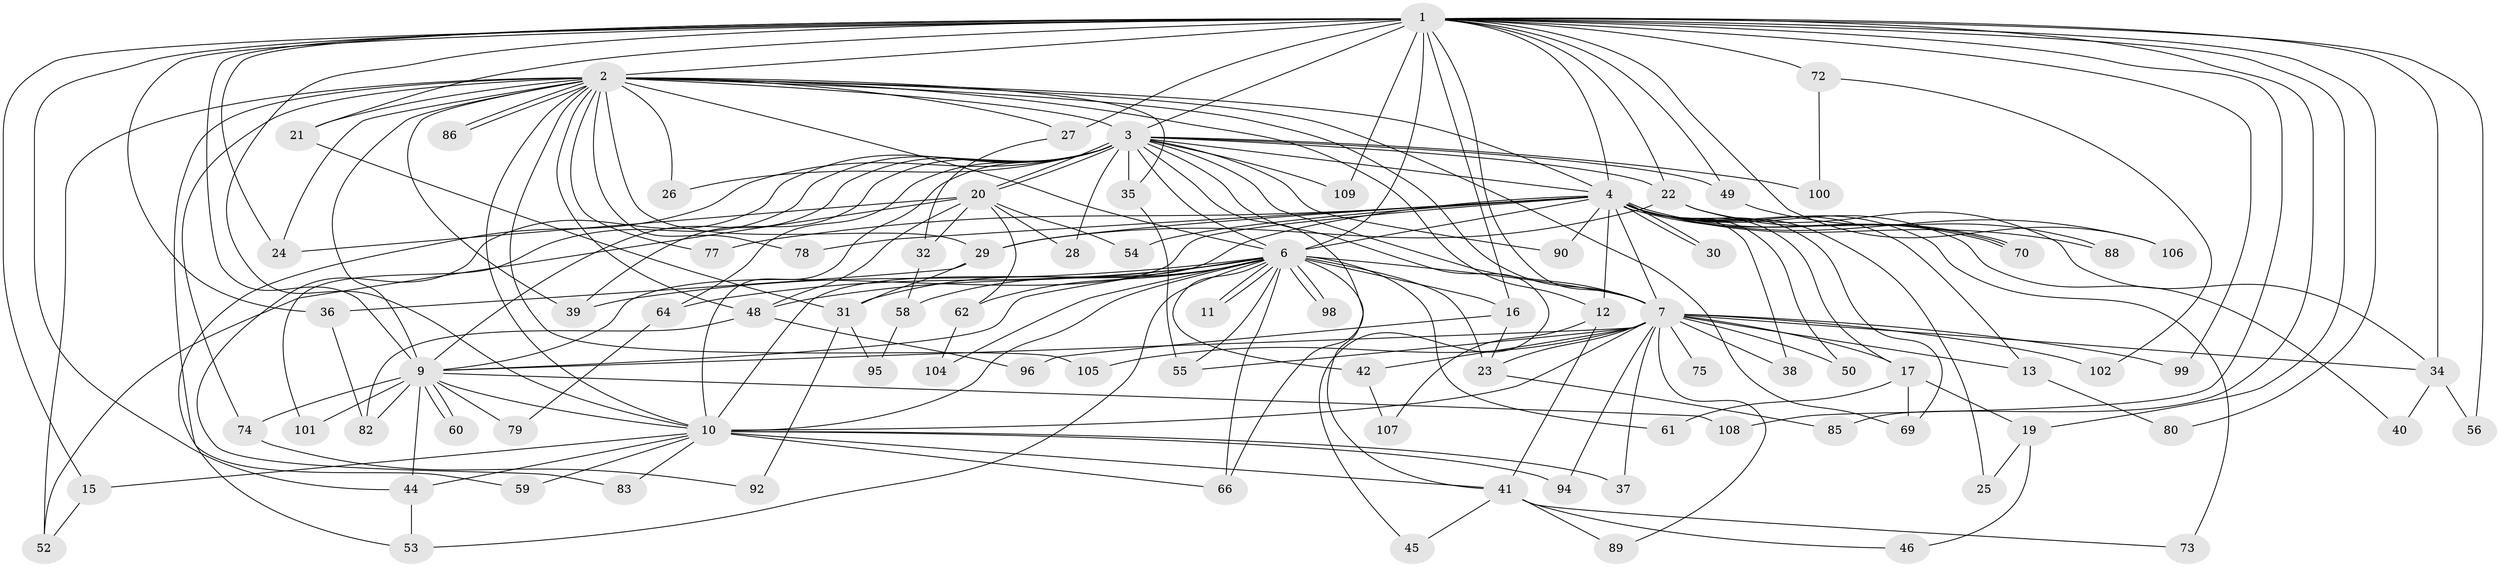 // Generated by graph-tools (version 1.1) at 2025/23/03/03/25 07:23:40]
// undirected, 87 vertices, 200 edges
graph export_dot {
graph [start="1"]
  node [color=gray90,style=filled];
  1 [super="+5"];
  2 [super="+91"];
  3 [super="+8"];
  4 [super="+111"];
  6 [super="+18"];
  7 [super="+33"];
  9 [super="+14"];
  10 [super="+71"];
  11;
  12;
  13;
  15 [super="+97"];
  16;
  17;
  19;
  20 [super="+47"];
  21;
  22;
  23 [super="+65"];
  24;
  25;
  26;
  27;
  28;
  29;
  30;
  31 [super="+93"];
  32;
  34 [super="+51"];
  35 [super="+68"];
  36;
  37;
  38;
  39 [super="+57"];
  40;
  41 [super="+43"];
  42 [super="+67"];
  44 [super="+81"];
  45;
  46;
  48 [super="+76"];
  49;
  50;
  52;
  53 [super="+63"];
  54;
  55;
  56;
  58;
  59;
  60;
  61;
  62;
  64;
  66 [super="+87"];
  69 [super="+84"];
  70 [super="+103"];
  72;
  73;
  74;
  75;
  77;
  78;
  79;
  80;
  82 [super="+110"];
  83;
  85;
  86;
  88;
  89;
  90;
  92;
  94;
  95;
  96;
  98;
  99;
  100;
  101;
  102;
  104;
  105;
  106;
  107;
  108;
  109;
  1 -- 2 [weight=2];
  1 -- 3 [weight=4];
  1 -- 4 [weight=2];
  1 -- 6 [weight=2];
  1 -- 7 [weight=2];
  1 -- 9 [weight=2];
  1 -- 10 [weight=2];
  1 -- 21;
  1 -- 27;
  1 -- 36;
  1 -- 56;
  1 -- 72 [weight=2];
  1 -- 80;
  1 -- 99;
  1 -- 106;
  1 -- 15;
  1 -- 16;
  1 -- 19;
  1 -- 85;
  1 -- 22;
  1 -- 24;
  1 -- 44;
  1 -- 108;
  1 -- 109;
  1 -- 49;
  1 -- 34;
  2 -- 3 [weight=2];
  2 -- 4;
  2 -- 6;
  2 -- 7;
  2 -- 9 [weight=2];
  2 -- 10;
  2 -- 12;
  2 -- 21;
  2 -- 24;
  2 -- 26;
  2 -- 27;
  2 -- 29;
  2 -- 35;
  2 -- 39;
  2 -- 48;
  2 -- 52;
  2 -- 59;
  2 -- 69;
  2 -- 74;
  2 -- 77;
  2 -- 78;
  2 -- 86;
  2 -- 86;
  2 -- 105;
  3 -- 4 [weight=2];
  3 -- 6 [weight=2];
  3 -- 7 [weight=2];
  3 -- 9 [weight=2];
  3 -- 10 [weight=2];
  3 -- 20;
  3 -- 20;
  3 -- 26;
  3 -- 49;
  3 -- 64;
  3 -- 100;
  3 -- 101;
  3 -- 66;
  3 -- 83;
  3 -- 22;
  3 -- 90;
  3 -- 28;
  3 -- 35;
  3 -- 45;
  3 -- 109;
  3 -- 53;
  3 -- 39;
  4 -- 6;
  4 -- 7;
  4 -- 9 [weight=2];
  4 -- 10;
  4 -- 12;
  4 -- 13;
  4 -- 17;
  4 -- 25;
  4 -- 30;
  4 -- 30;
  4 -- 38;
  4 -- 40;
  4 -- 50;
  4 -- 54;
  4 -- 70;
  4 -- 70;
  4 -- 73;
  4 -- 77;
  4 -- 78;
  4 -- 88;
  4 -- 90;
  4 -- 106;
  4 -- 29;
  4 -- 69;
  6 -- 7 [weight=2];
  6 -- 9;
  6 -- 10;
  6 -- 11;
  6 -- 11;
  6 -- 16;
  6 -- 31;
  6 -- 39;
  6 -- 41;
  6 -- 42;
  6 -- 55;
  6 -- 58;
  6 -- 61;
  6 -- 62;
  6 -- 64;
  6 -- 66;
  6 -- 98;
  6 -- 98;
  6 -- 104;
  6 -- 23;
  6 -- 53;
  6 -- 48;
  7 -- 9;
  7 -- 10 [weight=3];
  7 -- 13;
  7 -- 17;
  7 -- 23;
  7 -- 34;
  7 -- 37;
  7 -- 38;
  7 -- 42 [weight=2];
  7 -- 50;
  7 -- 55;
  7 -- 75 [weight=2];
  7 -- 94;
  7 -- 102;
  7 -- 105;
  7 -- 99;
  7 -- 89;
  9 -- 10;
  9 -- 44;
  9 -- 60;
  9 -- 60;
  9 -- 74;
  9 -- 79;
  9 -- 101;
  9 -- 108;
  9 -- 82;
  10 -- 15;
  10 -- 37;
  10 -- 41;
  10 -- 59;
  10 -- 83;
  10 -- 94;
  10 -- 44;
  10 -- 66;
  12 -- 107;
  12 -- 41;
  13 -- 80;
  15 -- 52;
  16 -- 23;
  16 -- 96;
  17 -- 19;
  17 -- 61;
  17 -- 69;
  19 -- 25;
  19 -- 46;
  20 -- 28;
  20 -- 32;
  20 -- 48;
  20 -- 52;
  20 -- 54;
  20 -- 24;
  20 -- 62;
  21 -- 31;
  22 -- 29;
  22 -- 34;
  22 -- 70;
  23 -- 85;
  27 -- 32;
  29 -- 36;
  29 -- 31;
  31 -- 92;
  31 -- 95;
  32 -- 58;
  34 -- 40;
  34 -- 56;
  35 -- 55;
  36 -- 82;
  41 -- 46;
  41 -- 89;
  41 -- 73;
  41 -- 45;
  42 -- 107;
  44 -- 53;
  48 -- 96;
  48 -- 82;
  49 -- 88;
  58 -- 95;
  62 -- 104;
  64 -- 79;
  72 -- 100;
  72 -- 102;
  74 -- 92;
}
